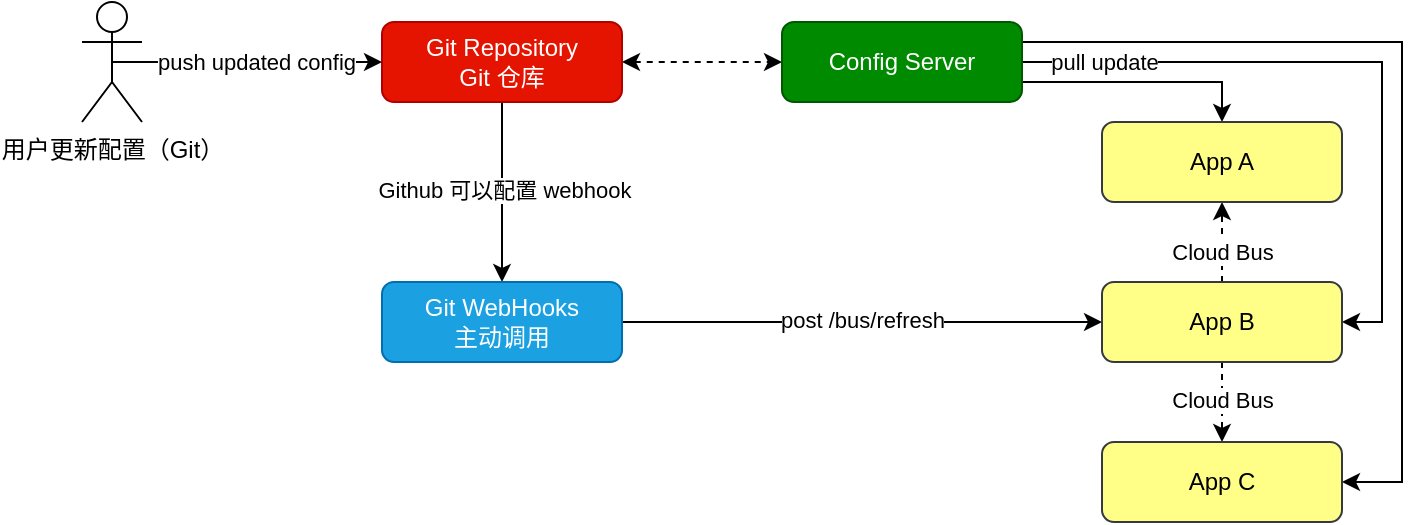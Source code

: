 <mxfile version="20.2.8" type="device"><diagram id="K_30IlDBy3RdjbnalUeI" name="第 1 页"><mxGraphModel dx="949" dy="594" grid="0" gridSize="10" guides="1" tooltips="1" connect="1" arrows="1" fold="1" page="1" pageScale="1" pageWidth="900" pageHeight="1600" math="0" shadow="0"><root><mxCell id="0"/><mxCell id="1" parent="0"/><mxCell id="ryUs2Kai4c7SEyX_avvg-9" style="edgeStyle=orthogonalEdgeStyle;rounded=0;orthogonalLoop=1;jettySize=auto;html=1;exitX=1;exitY=0.5;exitDx=0;exitDy=0;entryX=0;entryY=0.5;entryDx=0;entryDy=0;startArrow=classic;startFill=1;dashed=1;" edge="1" parent="1" source="ryUs2Kai4c7SEyX_avvg-1" target="ryUs2Kai4c7SEyX_avvg-8"><mxGeometry relative="1" as="geometry"/></mxCell><mxCell id="ryUs2Kai4c7SEyX_avvg-11" style="edgeStyle=orthogonalEdgeStyle;rounded=0;orthogonalLoop=1;jettySize=auto;html=1;exitX=0.5;exitY=1;exitDx=0;exitDy=0;startArrow=none;startFill=0;" edge="1" parent="1" source="ryUs2Kai4c7SEyX_avvg-1" target="ryUs2Kai4c7SEyX_avvg-10"><mxGeometry relative="1" as="geometry"/></mxCell><mxCell id="ryUs2Kai4c7SEyX_avvg-30" value="Github 可以配置 webhook" style="edgeLabel;html=1;align=center;verticalAlign=middle;resizable=0;points=[];" vertex="1" connectable="0" parent="ryUs2Kai4c7SEyX_avvg-11"><mxGeometry x="-0.033" y="1" relative="1" as="geometry"><mxPoint as="offset"/></mxGeometry></mxCell><mxCell id="ryUs2Kai4c7SEyX_avvg-1" value="Git Repository&lt;br&gt;Git 仓库" style="rounded=1;whiteSpace=wrap;html=1;fillColor=#e51400;fontColor=#ffffff;strokeColor=#B20000;" vertex="1" parent="1"><mxGeometry x="200" y="240" width="120" height="40" as="geometry"/></mxCell><mxCell id="ryUs2Kai4c7SEyX_avvg-3" style="edgeStyle=orthogonalEdgeStyle;rounded=0;orthogonalLoop=1;jettySize=auto;html=1;exitX=0.5;exitY=0.5;exitDx=0;exitDy=0;exitPerimeter=0;" edge="1" parent="1" source="ryUs2Kai4c7SEyX_avvg-2" target="ryUs2Kai4c7SEyX_avvg-1"><mxGeometry relative="1" as="geometry"/></mxCell><mxCell id="ryUs2Kai4c7SEyX_avvg-7" value="push updated config" style="edgeLabel;html=1;align=center;verticalAlign=middle;resizable=0;points=[];" vertex="1" connectable="0" parent="ryUs2Kai4c7SEyX_avvg-3"><mxGeometry x="0.058" y="1" relative="1" as="geometry"><mxPoint y="1" as="offset"/></mxGeometry></mxCell><mxCell id="ryUs2Kai4c7SEyX_avvg-2" value="用户更新配置（Git）" style="shape=umlActor;verticalLabelPosition=bottom;verticalAlign=top;html=1;outlineConnect=0;" vertex="1" parent="1"><mxGeometry x="50" y="230" width="30" height="60" as="geometry"/></mxCell><mxCell id="ryUs2Kai4c7SEyX_avvg-19" style="edgeStyle=orthogonalEdgeStyle;rounded=0;orthogonalLoop=1;jettySize=auto;html=1;exitX=1;exitY=0.75;exitDx=0;exitDy=0;entryX=0.5;entryY=0;entryDx=0;entryDy=0;startArrow=none;startFill=0;" edge="1" parent="1" source="ryUs2Kai4c7SEyX_avvg-8" target="ryUs2Kai4c7SEyX_avvg-15"><mxGeometry relative="1" as="geometry"/></mxCell><mxCell id="ryUs2Kai4c7SEyX_avvg-20" style="edgeStyle=orthogonalEdgeStyle;rounded=0;orthogonalLoop=1;jettySize=auto;html=1;exitX=1;exitY=0.5;exitDx=0;exitDy=0;entryX=1;entryY=0.5;entryDx=0;entryDy=0;startArrow=none;startFill=0;" edge="1" parent="1" source="ryUs2Kai4c7SEyX_avvg-8" target="ryUs2Kai4c7SEyX_avvg-12"><mxGeometry relative="1" as="geometry"/></mxCell><mxCell id="ryUs2Kai4c7SEyX_avvg-22" value="pull update" style="edgeLabel;html=1;align=center;verticalAlign=middle;resizable=0;points=[];" vertex="1" connectable="0" parent="ryUs2Kai4c7SEyX_avvg-20"><mxGeometry x="-0.819" y="1" relative="1" as="geometry"><mxPoint x="11" y="1" as="offset"/></mxGeometry></mxCell><mxCell id="ryUs2Kai4c7SEyX_avvg-31" style="edgeStyle=orthogonalEdgeStyle;rounded=0;orthogonalLoop=1;jettySize=auto;html=1;exitX=1;exitY=0.25;exitDx=0;exitDy=0;entryX=1;entryY=0.5;entryDx=0;entryDy=0;startArrow=none;startFill=0;" edge="1" parent="1" source="ryUs2Kai4c7SEyX_avvg-8" target="ryUs2Kai4c7SEyX_avvg-16"><mxGeometry relative="1" as="geometry"><Array as="points"><mxPoint x="710" y="250"/><mxPoint x="710" y="470"/></Array></mxGeometry></mxCell><mxCell id="ryUs2Kai4c7SEyX_avvg-8" value="Config Server" style="rounded=1;whiteSpace=wrap;html=1;fillColor=#008a00;fontColor=#ffffff;strokeColor=#005700;" vertex="1" parent="1"><mxGeometry x="400" y="240" width="120" height="40" as="geometry"/></mxCell><mxCell id="ryUs2Kai4c7SEyX_avvg-13" style="edgeStyle=orthogonalEdgeStyle;rounded=0;orthogonalLoop=1;jettySize=auto;html=1;exitX=1;exitY=0.5;exitDx=0;exitDy=0;entryX=0;entryY=0.5;entryDx=0;entryDy=0;startArrow=none;startFill=0;" edge="1" parent="1" source="ryUs2Kai4c7SEyX_avvg-10" target="ryUs2Kai4c7SEyX_avvg-12"><mxGeometry relative="1" as="geometry"/></mxCell><mxCell id="ryUs2Kai4c7SEyX_avvg-14" value="post /bus/refresh" style="edgeLabel;html=1;align=center;verticalAlign=middle;resizable=0;points=[];" vertex="1" connectable="0" parent="ryUs2Kai4c7SEyX_avvg-13"><mxGeometry relative="1" as="geometry"><mxPoint y="-1" as="offset"/></mxGeometry></mxCell><mxCell id="ryUs2Kai4c7SEyX_avvg-10" value="Git WebHooks&lt;br&gt;主动调用" style="rounded=1;whiteSpace=wrap;html=1;fillColor=#1ba1e2;fontColor=#ffffff;strokeColor=#006EAF;" vertex="1" parent="1"><mxGeometry x="200" y="370" width="120" height="40" as="geometry"/></mxCell><mxCell id="ryUs2Kai4c7SEyX_avvg-23" style="edgeStyle=orthogonalEdgeStyle;rounded=0;orthogonalLoop=1;jettySize=auto;html=1;exitX=0.5;exitY=0;exitDx=0;exitDy=0;startArrow=none;startFill=0;dashed=1;" edge="1" parent="1" source="ryUs2Kai4c7SEyX_avvg-12" target="ryUs2Kai4c7SEyX_avvg-15"><mxGeometry relative="1" as="geometry"/></mxCell><mxCell id="ryUs2Kai4c7SEyX_avvg-25" value="Cloud Bus" style="edgeLabel;html=1;align=center;verticalAlign=middle;resizable=0;points=[];" vertex="1" connectable="0" parent="ryUs2Kai4c7SEyX_avvg-23"><mxGeometry x="-0.175" relative="1" as="geometry"><mxPoint y="1" as="offset"/></mxGeometry></mxCell><mxCell id="ryUs2Kai4c7SEyX_avvg-24" style="edgeStyle=orthogonalEdgeStyle;rounded=0;orthogonalLoop=1;jettySize=auto;html=1;exitX=0.5;exitY=1;exitDx=0;exitDy=0;entryX=0.5;entryY=0;entryDx=0;entryDy=0;startArrow=none;startFill=0;dashed=1;" edge="1" parent="1" source="ryUs2Kai4c7SEyX_avvg-12" target="ryUs2Kai4c7SEyX_avvg-16"><mxGeometry relative="1" as="geometry"/></mxCell><mxCell id="ryUs2Kai4c7SEyX_avvg-26" value="Cloud Bus" style="edgeLabel;html=1;align=center;verticalAlign=middle;resizable=0;points=[];" vertex="1" connectable="0" parent="ryUs2Kai4c7SEyX_avvg-24"><mxGeometry x="-0.075" relative="1" as="geometry"><mxPoint as="offset"/></mxGeometry></mxCell><mxCell id="ryUs2Kai4c7SEyX_avvg-12" value="App B" style="rounded=1;whiteSpace=wrap;html=1;fillColor=#ffff88;strokeColor=#36393d;" vertex="1" parent="1"><mxGeometry x="560" y="370" width="120" height="40" as="geometry"/></mxCell><mxCell id="ryUs2Kai4c7SEyX_avvg-15" value="App A" style="rounded=1;whiteSpace=wrap;html=1;fillColor=#ffff88;strokeColor=#36393d;" vertex="1" parent="1"><mxGeometry x="560" y="290" width="120" height="40" as="geometry"/></mxCell><mxCell id="ryUs2Kai4c7SEyX_avvg-16" value="App C" style="rounded=1;whiteSpace=wrap;html=1;fillColor=#ffff88;strokeColor=#36393d;" vertex="1" parent="1"><mxGeometry x="560" y="450" width="120" height="40" as="geometry"/></mxCell></root></mxGraphModel></diagram></mxfile>